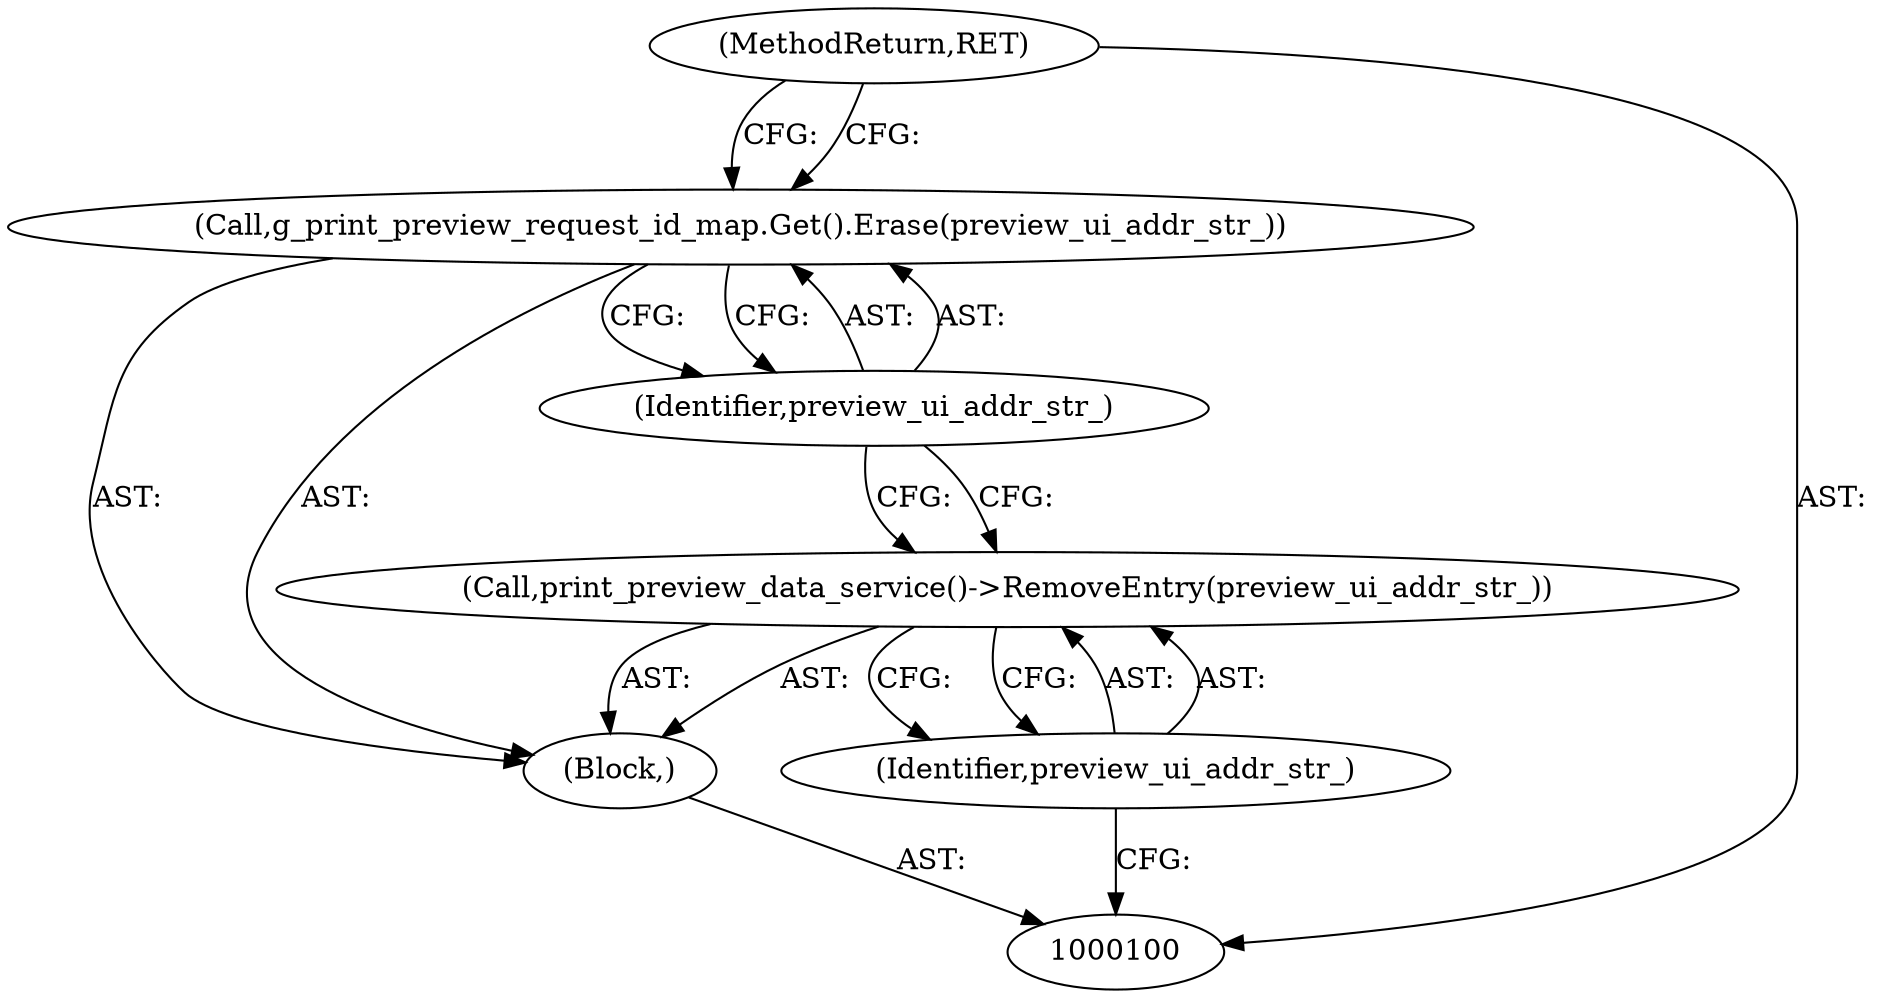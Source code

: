 digraph "1_Chrome_116d0963cadfbf55ef2ec3d13781987c4d80517a_24" {
"1000106" [label="(MethodReturn,RET)"];
"1000101" [label="(Block,)"];
"1000102" [label="(Call,print_preview_data_service()->RemoveEntry(preview_ui_addr_str_))"];
"1000103" [label="(Identifier,preview_ui_addr_str_)"];
"1000104" [label="(Call,g_print_preview_request_id_map.Get().Erase(preview_ui_addr_str_))"];
"1000105" [label="(Identifier,preview_ui_addr_str_)"];
"1000106" -> "1000100"  [label="AST: "];
"1000106" -> "1000104"  [label="CFG: "];
"1000101" -> "1000100"  [label="AST: "];
"1000102" -> "1000101"  [label="AST: "];
"1000104" -> "1000101"  [label="AST: "];
"1000102" -> "1000101"  [label="AST: "];
"1000102" -> "1000103"  [label="CFG: "];
"1000103" -> "1000102"  [label="AST: "];
"1000105" -> "1000102"  [label="CFG: "];
"1000103" -> "1000102"  [label="AST: "];
"1000103" -> "1000100"  [label="CFG: "];
"1000102" -> "1000103"  [label="CFG: "];
"1000104" -> "1000101"  [label="AST: "];
"1000104" -> "1000105"  [label="CFG: "];
"1000105" -> "1000104"  [label="AST: "];
"1000106" -> "1000104"  [label="CFG: "];
"1000105" -> "1000104"  [label="AST: "];
"1000105" -> "1000102"  [label="CFG: "];
"1000104" -> "1000105"  [label="CFG: "];
}
